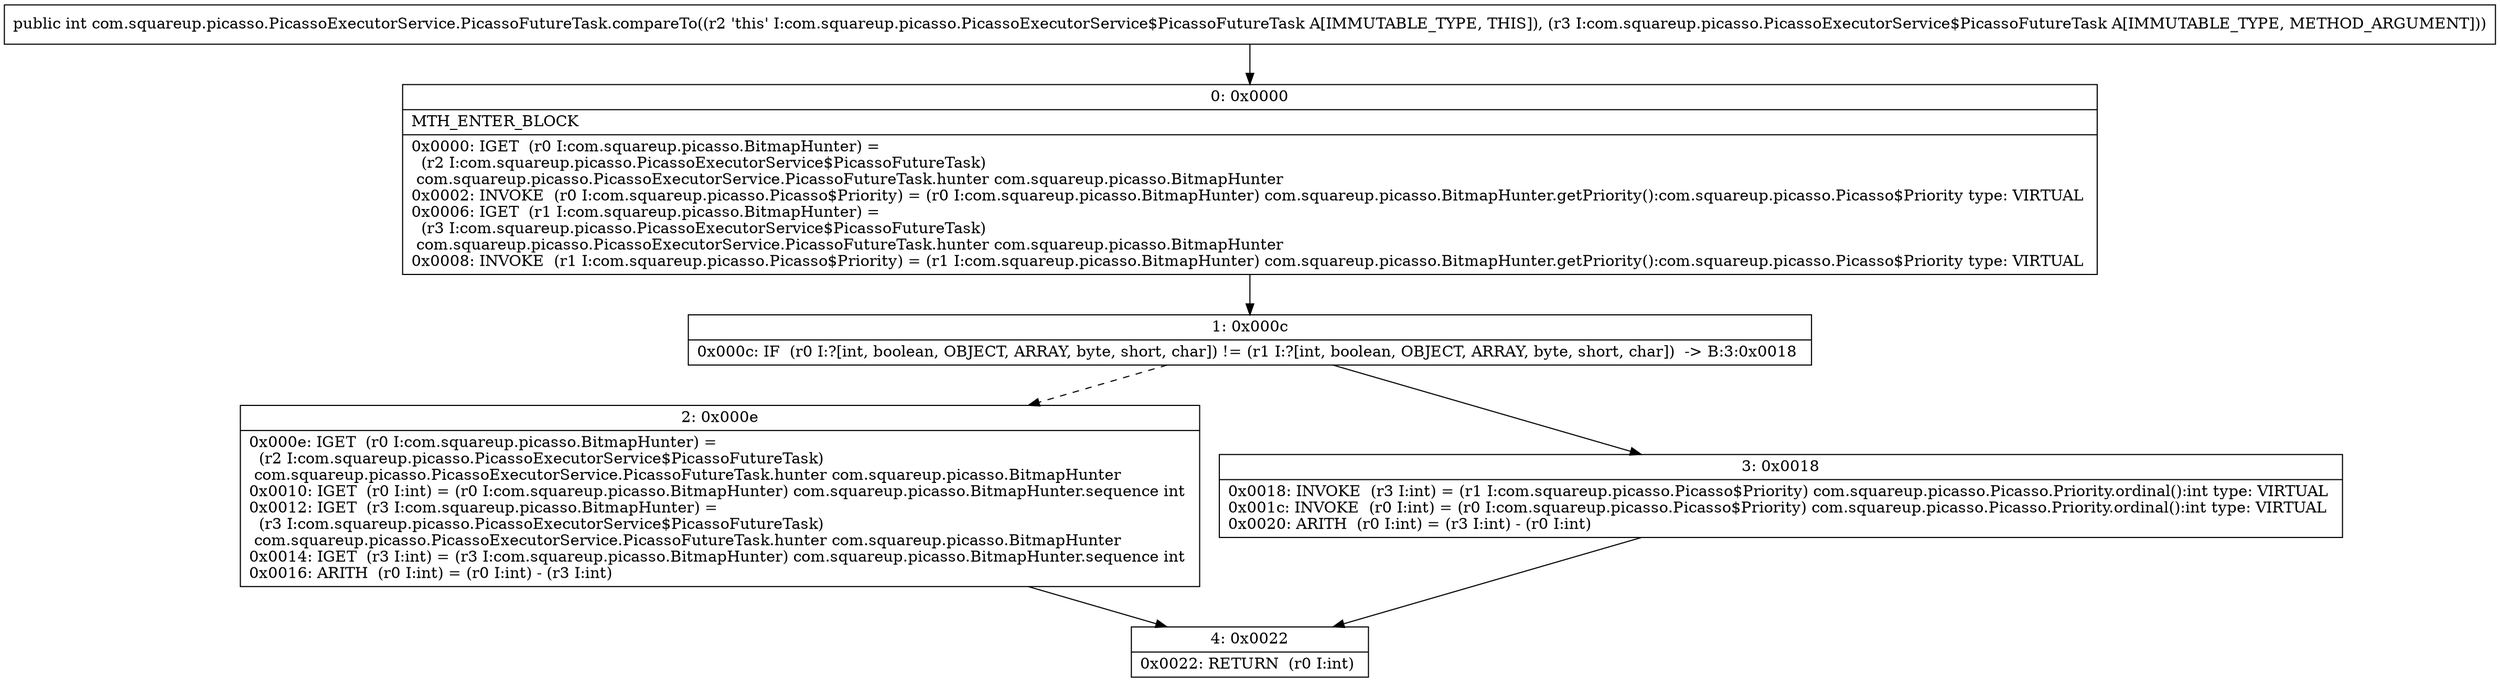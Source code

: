 digraph "CFG forcom.squareup.picasso.PicassoExecutorService.PicassoFutureTask.compareTo(Lcom\/squareup\/picasso\/PicassoExecutorService$PicassoFutureTask;)I" {
Node_0 [shape=record,label="{0\:\ 0x0000|MTH_ENTER_BLOCK\l|0x0000: IGET  (r0 I:com.squareup.picasso.BitmapHunter) = \l  (r2 I:com.squareup.picasso.PicassoExecutorService$PicassoFutureTask)\l com.squareup.picasso.PicassoExecutorService.PicassoFutureTask.hunter com.squareup.picasso.BitmapHunter \l0x0002: INVOKE  (r0 I:com.squareup.picasso.Picasso$Priority) = (r0 I:com.squareup.picasso.BitmapHunter) com.squareup.picasso.BitmapHunter.getPriority():com.squareup.picasso.Picasso$Priority type: VIRTUAL \l0x0006: IGET  (r1 I:com.squareup.picasso.BitmapHunter) = \l  (r3 I:com.squareup.picasso.PicassoExecutorService$PicassoFutureTask)\l com.squareup.picasso.PicassoExecutorService.PicassoFutureTask.hunter com.squareup.picasso.BitmapHunter \l0x0008: INVOKE  (r1 I:com.squareup.picasso.Picasso$Priority) = (r1 I:com.squareup.picasso.BitmapHunter) com.squareup.picasso.BitmapHunter.getPriority():com.squareup.picasso.Picasso$Priority type: VIRTUAL \l}"];
Node_1 [shape=record,label="{1\:\ 0x000c|0x000c: IF  (r0 I:?[int, boolean, OBJECT, ARRAY, byte, short, char]) != (r1 I:?[int, boolean, OBJECT, ARRAY, byte, short, char])  \-\> B:3:0x0018 \l}"];
Node_2 [shape=record,label="{2\:\ 0x000e|0x000e: IGET  (r0 I:com.squareup.picasso.BitmapHunter) = \l  (r2 I:com.squareup.picasso.PicassoExecutorService$PicassoFutureTask)\l com.squareup.picasso.PicassoExecutorService.PicassoFutureTask.hunter com.squareup.picasso.BitmapHunter \l0x0010: IGET  (r0 I:int) = (r0 I:com.squareup.picasso.BitmapHunter) com.squareup.picasso.BitmapHunter.sequence int \l0x0012: IGET  (r3 I:com.squareup.picasso.BitmapHunter) = \l  (r3 I:com.squareup.picasso.PicassoExecutorService$PicassoFutureTask)\l com.squareup.picasso.PicassoExecutorService.PicassoFutureTask.hunter com.squareup.picasso.BitmapHunter \l0x0014: IGET  (r3 I:int) = (r3 I:com.squareup.picasso.BitmapHunter) com.squareup.picasso.BitmapHunter.sequence int \l0x0016: ARITH  (r0 I:int) = (r0 I:int) \- (r3 I:int) \l}"];
Node_3 [shape=record,label="{3\:\ 0x0018|0x0018: INVOKE  (r3 I:int) = (r1 I:com.squareup.picasso.Picasso$Priority) com.squareup.picasso.Picasso.Priority.ordinal():int type: VIRTUAL \l0x001c: INVOKE  (r0 I:int) = (r0 I:com.squareup.picasso.Picasso$Priority) com.squareup.picasso.Picasso.Priority.ordinal():int type: VIRTUAL \l0x0020: ARITH  (r0 I:int) = (r3 I:int) \- (r0 I:int) \l}"];
Node_4 [shape=record,label="{4\:\ 0x0022|0x0022: RETURN  (r0 I:int) \l}"];
MethodNode[shape=record,label="{public int com.squareup.picasso.PicassoExecutorService.PicassoFutureTask.compareTo((r2 'this' I:com.squareup.picasso.PicassoExecutorService$PicassoFutureTask A[IMMUTABLE_TYPE, THIS]), (r3 I:com.squareup.picasso.PicassoExecutorService$PicassoFutureTask A[IMMUTABLE_TYPE, METHOD_ARGUMENT])) }"];
MethodNode -> Node_0;
Node_0 -> Node_1;
Node_1 -> Node_2[style=dashed];
Node_1 -> Node_3;
Node_2 -> Node_4;
Node_3 -> Node_4;
}

